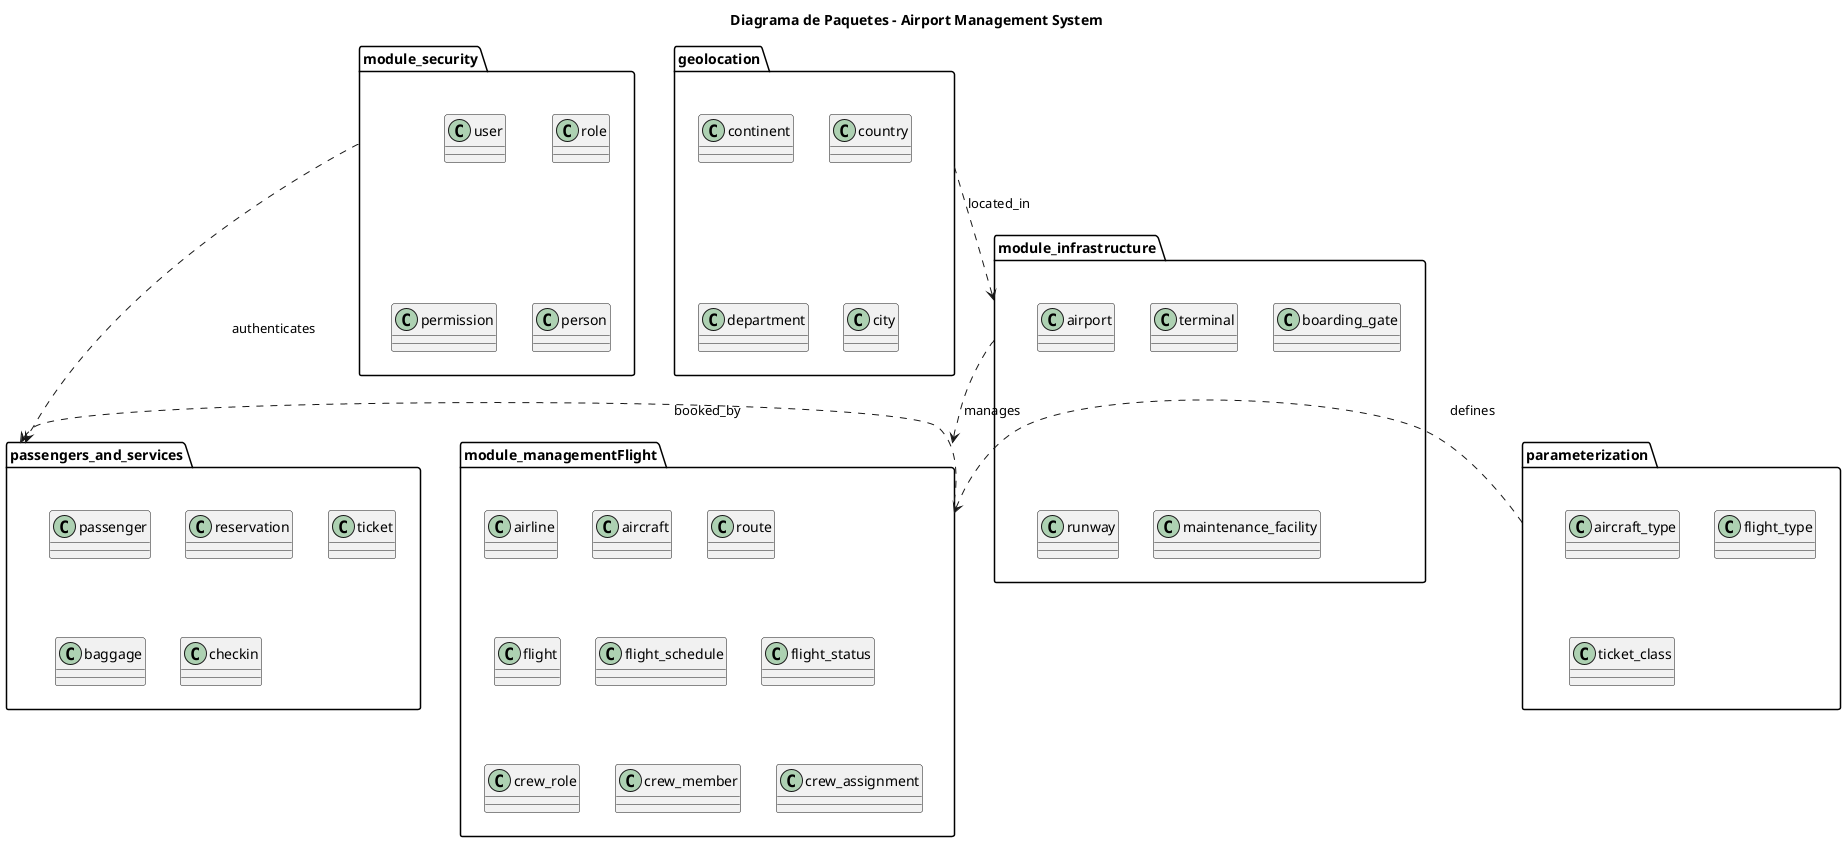 @startuml
title Diagrama de Paquetes - Airport Management System

' === Paquete Seguridad ===
package "module_security" {
  class user
  class role
  class permission
  class person
}

' === Paquete Geolocalización ===
package "geolocation" {
  class continent
  class country
  class department
  class city
}

' === Paquete Infraestructura ===
package "module_infrastructure" {
  class airport
  class terminal
  class boarding_gate
  class runway
  class maintenance_facility
}

' === Paquete Gestión de Vuelos ===
package "module_managementFlight" {
  class airline
  class aircraft
  class route
  class flight
  class flight_schedule
  class flight_status
  class crew_role
  class crew_member
  class crew_assignment
}

' === Paquete Pasajeros y Servicios ===
package "passengers_and_services" {
  class passenger
  class reservation
  class ticket
  class baggage
  class checkin
}

' === Paquete Parametrización ===
package "parameterization" {
  class aircraft_type
  class flight_type
  class ticket_class
}

' ==== Relaciones principales entre paquetes ====
module_security ..> passengers_and_services : authenticates
geolocation ..> module_infrastructure : located_in
module_infrastructure ..> module_managementFlight : manages
module_managementFlight ..> passengers_and_services : booked_by
parameterization ..> module_managementFlight : defines

@enduml
